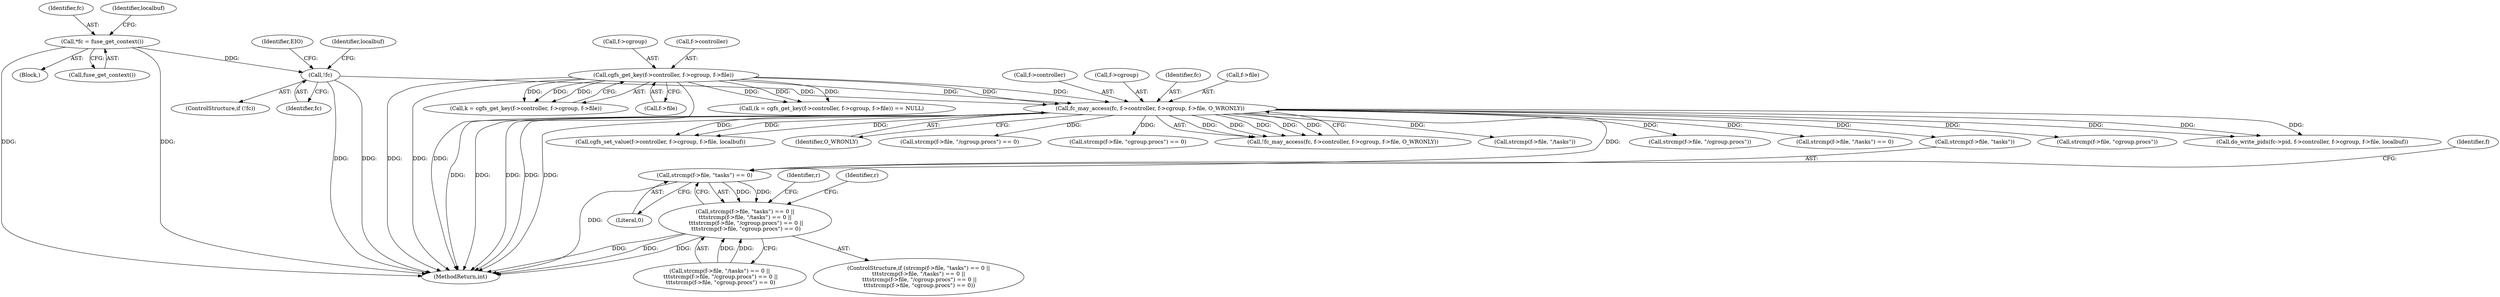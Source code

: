 digraph "0_lxcfs_8ee2a503e102b1a43ec4d83113dc275ab20a869a@API" {
"1000209" [label="(Call,strcmp(f->file, \"tasks\") == 0)"];
"1000189" [label="(Call,fc_may_access(fc, f->controller, f->cgroup, f->file, O_WRONLY))"];
"1000146" [label="(Call,!fc)"];
"1000108" [label="(Call,*fc = fuse_get_context())"];
"1000170" [label="(Call,cgfs_get_key(f->controller, f->cgroup, f->file))"];
"1000208" [label="(Call,strcmp(f->file, \"tasks\") == 0 ||\n\t\t\tstrcmp(f->file, \"/tasks\") == 0 ||\n \t\t\tstrcmp(f->file, \"/cgroup.procs\") == 0 ||\n \t\t\tstrcmp(f->file, \"cgroup.procs\") == 0)"];
"1000109" [label="(Identifier,fc)"];
"1000150" [label="(Identifier,EIO)"];
"1000226" [label="(Call,strcmp(f->file, \"/cgroup.procs\"))"];
"1000208" [label="(Call,strcmp(f->file, \"tasks\") == 0 ||\n\t\t\tstrcmp(f->file, \"/tasks\") == 0 ||\n \t\t\tstrcmp(f->file, \"/cgroup.procs\") == 0 ||\n \t\t\tstrcmp(f->file, \"cgroup.procs\") == 0)"];
"1000217" [label="(Call,strcmp(f->file, \"/tasks\") == 0)"];
"1000216" [label="(Call,strcmp(f->file, \"/tasks\") == 0 ||\n \t\t\tstrcmp(f->file, \"/cgroup.procs\") == 0 ||\n \t\t\tstrcmp(f->file, \"cgroup.procs\") == 0)"];
"1000191" [label="(Call,f->controller)"];
"1000210" [label="(Call,strcmp(f->file, \"tasks\"))"];
"1000233" [label="(Call,strcmp(f->file, \"cgroup.procs\"))"];
"1000177" [label="(Call,f->file)"];
"1000194" [label="(Call,f->cgroup)"];
"1000110" [label="(Call,fuse_get_context())"];
"1000190" [label="(Identifier,fc)"];
"1000241" [label="(Call,do_write_pids(fc->pid, f->controller, f->cgroup, f->file, localbuf))"];
"1000258" [label="(Call,cgfs_set_value(f->controller, f->cgroup, f->file, localbuf))"];
"1000174" [label="(Call,f->cgroup)"];
"1000215" [label="(Literal,0)"];
"1000281" [label="(MethodReturn,int)"];
"1000171" [label="(Call,f->controller)"];
"1000257" [label="(Identifier,r)"];
"1000200" [label="(Identifier,O_WRONLY)"];
"1000225" [label="(Call,strcmp(f->file, \"/cgroup.procs\") == 0)"];
"1000197" [label="(Call,f->file)"];
"1000209" [label="(Call,strcmp(f->file, \"tasks\") == 0)"];
"1000220" [label="(Identifier,f)"];
"1000189" [label="(Call,fc_may_access(fc, f->controller, f->cgroup, f->file, O_WRONLY))"];
"1000207" [label="(ControlStructure,if (strcmp(f->file, \"tasks\") == 0 ||\n\t\t\tstrcmp(f->file, \"/tasks\") == 0 ||\n \t\t\tstrcmp(f->file, \"/cgroup.procs\") == 0 ||\n \t\t\tstrcmp(f->file, \"cgroup.procs\") == 0))"];
"1000167" [label="(Call,(k = cgfs_get_key(f->controller, f->cgroup, f->file)) == NULL)"];
"1000147" [label="(Identifier,fc)"];
"1000145" [label="(ControlStructure,if (!fc))"];
"1000152" [label="(Identifier,localbuf)"];
"1000170" [label="(Call,cgfs_get_key(f->controller, f->cgroup, f->file))"];
"1000113" [label="(Identifier,localbuf)"];
"1000108" [label="(Call,*fc = fuse_get_context())"];
"1000232" [label="(Call,strcmp(f->file, \"cgroup.procs\") == 0)"];
"1000106" [label="(Block,)"];
"1000240" [label="(Identifier,r)"];
"1000168" [label="(Call,k = cgfs_get_key(f->controller, f->cgroup, f->file))"];
"1000188" [label="(Call,!fc_may_access(fc, f->controller, f->cgroup, f->file, O_WRONLY))"];
"1000146" [label="(Call,!fc)"];
"1000218" [label="(Call,strcmp(f->file, \"/tasks\"))"];
"1000209" -> "1000208"  [label="AST: "];
"1000209" -> "1000215"  [label="CFG: "];
"1000210" -> "1000209"  [label="AST: "];
"1000215" -> "1000209"  [label="AST: "];
"1000220" -> "1000209"  [label="CFG: "];
"1000208" -> "1000209"  [label="CFG: "];
"1000209" -> "1000281"  [label="DDG: "];
"1000209" -> "1000208"  [label="DDG: "];
"1000209" -> "1000208"  [label="DDG: "];
"1000189" -> "1000209"  [label="DDG: "];
"1000189" -> "1000188"  [label="AST: "];
"1000189" -> "1000200"  [label="CFG: "];
"1000190" -> "1000189"  [label="AST: "];
"1000191" -> "1000189"  [label="AST: "];
"1000194" -> "1000189"  [label="AST: "];
"1000197" -> "1000189"  [label="AST: "];
"1000200" -> "1000189"  [label="AST: "];
"1000188" -> "1000189"  [label="CFG: "];
"1000189" -> "1000281"  [label="DDG: "];
"1000189" -> "1000281"  [label="DDG: "];
"1000189" -> "1000281"  [label="DDG: "];
"1000189" -> "1000281"  [label="DDG: "];
"1000189" -> "1000281"  [label="DDG: "];
"1000189" -> "1000188"  [label="DDG: "];
"1000189" -> "1000188"  [label="DDG: "];
"1000189" -> "1000188"  [label="DDG: "];
"1000189" -> "1000188"  [label="DDG: "];
"1000189" -> "1000188"  [label="DDG: "];
"1000146" -> "1000189"  [label="DDG: "];
"1000170" -> "1000189"  [label="DDG: "];
"1000170" -> "1000189"  [label="DDG: "];
"1000170" -> "1000189"  [label="DDG: "];
"1000189" -> "1000210"  [label="DDG: "];
"1000189" -> "1000217"  [label="DDG: "];
"1000189" -> "1000218"  [label="DDG: "];
"1000189" -> "1000225"  [label="DDG: "];
"1000189" -> "1000226"  [label="DDG: "];
"1000189" -> "1000232"  [label="DDG: "];
"1000189" -> "1000233"  [label="DDG: "];
"1000189" -> "1000241"  [label="DDG: "];
"1000189" -> "1000241"  [label="DDG: "];
"1000189" -> "1000241"  [label="DDG: "];
"1000189" -> "1000258"  [label="DDG: "];
"1000189" -> "1000258"  [label="DDG: "];
"1000189" -> "1000258"  [label="DDG: "];
"1000146" -> "1000145"  [label="AST: "];
"1000146" -> "1000147"  [label="CFG: "];
"1000147" -> "1000146"  [label="AST: "];
"1000150" -> "1000146"  [label="CFG: "];
"1000152" -> "1000146"  [label="CFG: "];
"1000146" -> "1000281"  [label="DDG: "];
"1000146" -> "1000281"  [label="DDG: "];
"1000108" -> "1000146"  [label="DDG: "];
"1000108" -> "1000106"  [label="AST: "];
"1000108" -> "1000110"  [label="CFG: "];
"1000109" -> "1000108"  [label="AST: "];
"1000110" -> "1000108"  [label="AST: "];
"1000113" -> "1000108"  [label="CFG: "];
"1000108" -> "1000281"  [label="DDG: "];
"1000108" -> "1000281"  [label="DDG: "];
"1000170" -> "1000168"  [label="AST: "];
"1000170" -> "1000177"  [label="CFG: "];
"1000171" -> "1000170"  [label="AST: "];
"1000174" -> "1000170"  [label="AST: "];
"1000177" -> "1000170"  [label="AST: "];
"1000168" -> "1000170"  [label="CFG: "];
"1000170" -> "1000281"  [label="DDG: "];
"1000170" -> "1000281"  [label="DDG: "];
"1000170" -> "1000281"  [label="DDG: "];
"1000170" -> "1000167"  [label="DDG: "];
"1000170" -> "1000167"  [label="DDG: "];
"1000170" -> "1000167"  [label="DDG: "];
"1000170" -> "1000168"  [label="DDG: "];
"1000170" -> "1000168"  [label="DDG: "];
"1000170" -> "1000168"  [label="DDG: "];
"1000208" -> "1000207"  [label="AST: "];
"1000208" -> "1000216"  [label="CFG: "];
"1000216" -> "1000208"  [label="AST: "];
"1000240" -> "1000208"  [label="CFG: "];
"1000257" -> "1000208"  [label="CFG: "];
"1000208" -> "1000281"  [label="DDG: "];
"1000208" -> "1000281"  [label="DDG: "];
"1000208" -> "1000281"  [label="DDG: "];
"1000216" -> "1000208"  [label="DDG: "];
"1000216" -> "1000208"  [label="DDG: "];
}
